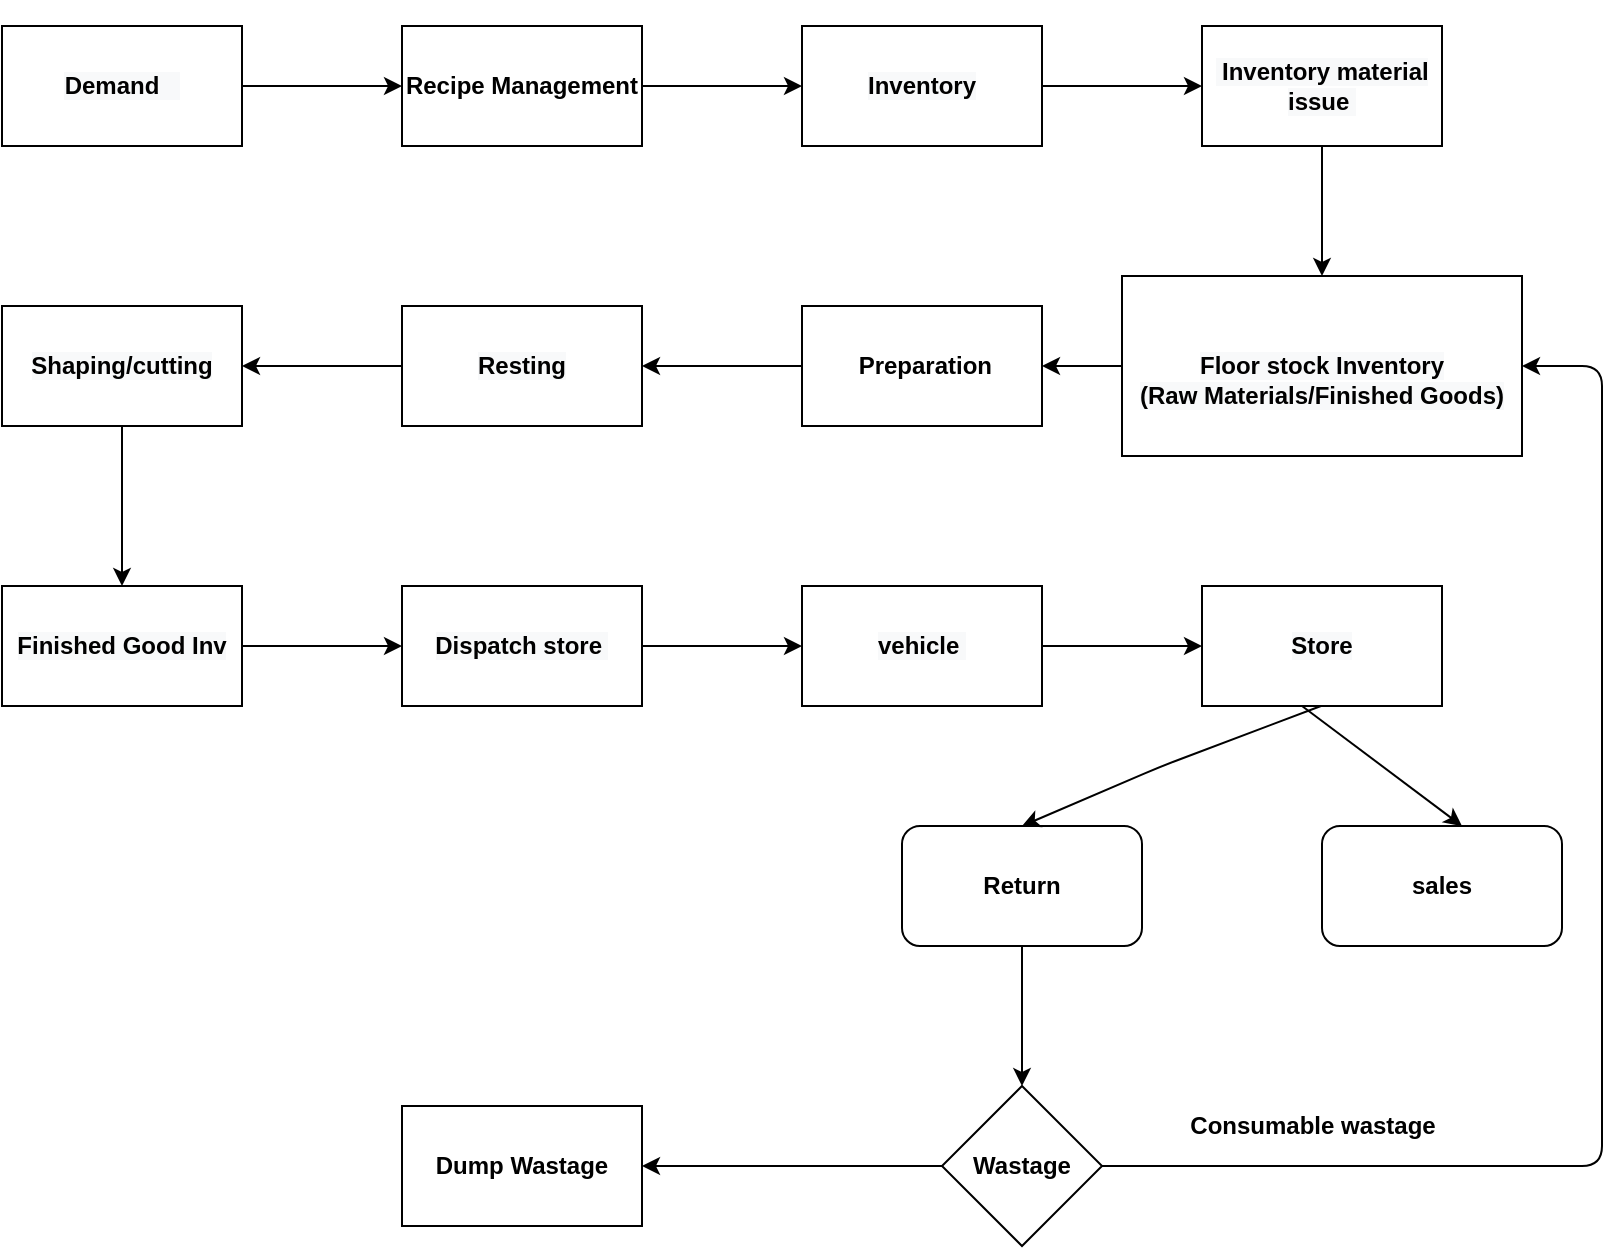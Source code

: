 <mxfile version="14.4.7" type="github">
  <diagram id="pa_J1jttCyDv3Tezh_J-" name="Page-1">
    <mxGraphModel dx="1447" dy="655" grid="1" gridSize="10" guides="1" tooltips="1" connect="1" arrows="1" fold="1" page="1" pageScale="1" pageWidth="850" pageHeight="1100" math="0" shadow="0">
      <root>
        <mxCell id="0" />
        <mxCell id="1" parent="0" />
        <mxCell id="OQCx6HwjrYdtlKmRk0sn-5" value="" style="edgeStyle=orthogonalEdgeStyle;rounded=0;orthogonalLoop=1;jettySize=auto;html=1;fontFamily=Helvetica;fontSize=12;" parent="1" source="OQCx6HwjrYdtlKmRk0sn-3" target="OQCx6HwjrYdtlKmRk0sn-4" edge="1">
          <mxGeometry relative="1" as="geometry" />
        </mxCell>
        <mxCell id="OQCx6HwjrYdtlKmRk0sn-3" value="&#xa;&#xa;&lt;span style=&quot;color: rgb(0, 0, 0); font-size: 12px; font-style: normal; font-weight: 700; letter-spacing: normal; text-align: left; text-indent: 0px; text-transform: none; word-spacing: 0px; background-color: rgb(248, 249, 250); display: inline; float: none;&quot;&gt;Demand&amp;nbsp; &amp;nbsp;&lt;/span&gt;&#xa;&#xa;" style="rounded=0;whiteSpace=wrap;html=1;fontFamily=Helvetica;fontSize=12;" parent="1" vertex="1">
          <mxGeometry x="80" y="340" width="120" height="60" as="geometry" />
        </mxCell>
        <mxCell id="OQCx6HwjrYdtlKmRk0sn-7" value="" style="edgeStyle=orthogonalEdgeStyle;rounded=0;orthogonalLoop=1;jettySize=auto;html=1;fontFamily=Helvetica;fontSize=12;" parent="1" source="OQCx6HwjrYdtlKmRk0sn-4" edge="1">
          <mxGeometry relative="1" as="geometry">
            <mxPoint x="480" y="370" as="targetPoint" />
          </mxGeometry>
        </mxCell>
        <mxCell id="OQCx6HwjrYdtlKmRk0sn-4" value="&lt;span style=&quot;font-size: 12px; font-weight: 700; text-align: left;&quot;&gt;Recipe Management&lt;/span&gt;" style="rounded=0;whiteSpace=wrap;html=1;fontFamily=Helvetica;fontSize=12;" parent="1" vertex="1">
          <mxGeometry x="280" y="340" width="120" height="60" as="geometry" />
        </mxCell>
        <mxCell id="OQCx6HwjrYdtlKmRk0sn-10" value="" style="edgeStyle=orthogonalEdgeStyle;rounded=0;orthogonalLoop=1;jettySize=auto;html=1;fontFamily=Helvetica;fontSize=12;" parent="1" source="OQCx6HwjrYdtlKmRk0sn-8" target="OQCx6HwjrYdtlKmRk0sn-9" edge="1">
          <mxGeometry relative="1" as="geometry" />
        </mxCell>
        <mxCell id="OQCx6HwjrYdtlKmRk0sn-8" value="&#xa;&#xa;&lt;span style=&quot;color: rgb(0, 0, 0); font-size: 12px; font-style: normal; font-weight: 700; letter-spacing: normal; text-align: left; text-indent: 0px; text-transform: none; word-spacing: 0px; background-color: rgb(248, 249, 250); display: inline; float: none;&quot;&gt;Inventory&lt;/span&gt;&#xa;&#xa;" style="rounded=0;whiteSpace=wrap;html=1;fontFamily=Helvetica;fontSize=12;" parent="1" vertex="1">
          <mxGeometry x="480" y="340" width="120" height="60" as="geometry" />
        </mxCell>
        <mxCell id="OQCx6HwjrYdtlKmRk0sn-12" value="" style="edgeStyle=orthogonalEdgeStyle;rounded=0;orthogonalLoop=1;jettySize=auto;html=1;fontFamily=Helvetica;fontSize=12;" parent="1" source="OQCx6HwjrYdtlKmRk0sn-9" target="OQCx6HwjrYdtlKmRk0sn-11" edge="1">
          <mxGeometry relative="1" as="geometry" />
        </mxCell>
        <mxCell id="OQCx6HwjrYdtlKmRk0sn-9" value="&#xa;&#xa;&lt;span style=&quot;color: rgb(0, 0, 0); font-size: 12px; font-style: normal; font-weight: 700; letter-spacing: normal; text-align: left; text-indent: 0px; text-transform: none; word-spacing: 0px; background-color: rgb(248, 249, 250); display: inline; float: none;&quot;&gt;&lt;span style=&quot;font-size: 12px;&quot;&gt;&amp;nbsp;&lt;/span&gt;Inventory material issue&amp;nbsp;&lt;/span&gt;&#xa;&#xa;" style="whiteSpace=wrap;html=1;rounded=0;fontFamily=Helvetica;fontSize=12;" parent="1" vertex="1">
          <mxGeometry x="680" y="340" width="120" height="60" as="geometry" />
        </mxCell>
        <mxCell id="OQCx6HwjrYdtlKmRk0sn-14" value="" style="edgeStyle=orthogonalEdgeStyle;rounded=0;orthogonalLoop=1;jettySize=auto;html=1;fontFamily=Helvetica;fontSize=12;" parent="1" source="OQCx6HwjrYdtlKmRk0sn-11" target="OQCx6HwjrYdtlKmRk0sn-13" edge="1">
          <mxGeometry relative="1" as="geometry" />
        </mxCell>
        <mxCell id="OQCx6HwjrYdtlKmRk0sn-11" value="&lt;font style=&quot;font-size: 12px;&quot;&gt;&lt;br style=&quot;font-size: 12px;&quot;&gt;&lt;/font&gt;&lt;span style=&quot;color: rgb(0, 0, 0); font-style: normal; letter-spacing: normal; text-align: left; text-indent: 0px; text-transform: none; word-spacing: 0px; background-color: rgb(248, 249, 250); display: inline; float: none; font-size: 12px;&quot;&gt;&lt;font style=&quot;font-size: 12px;&quot;&gt;Floor stock Inventory&lt;br style=&quot;font-size: 12px;&quot;&gt;&lt;span style=&quot;text-align: center; font-size: 12px;&quot;&gt;(Raw Materials/Finished Goods)&lt;/span&gt;&lt;/font&gt;&lt;br style=&quot;font-size: 12px;&quot;&gt;&lt;/span&gt;" style="whiteSpace=wrap;html=1;rounded=0;verticalAlign=middle;fontStyle=1;fontFamily=Helvetica;fontSize=12;" parent="1" vertex="1">
          <mxGeometry x="640" y="465" width="200" height="90" as="geometry" />
        </mxCell>
        <mxCell id="OQCx6HwjrYdtlKmRk0sn-16" value="" style="edgeStyle=orthogonalEdgeStyle;rounded=0;orthogonalLoop=1;jettySize=auto;html=1;fontFamily=Helvetica;fontSize=12;" parent="1" source="OQCx6HwjrYdtlKmRk0sn-13" target="OQCx6HwjrYdtlKmRk0sn-15" edge="1">
          <mxGeometry relative="1" as="geometry" />
        </mxCell>
        <mxCell id="OQCx6HwjrYdtlKmRk0sn-13" value="&lt;span style=&quot;font-size: 12px; font-weight: 700; text-align: left;&quot;&gt;&amp;nbsp;Preparation&lt;/span&gt;" style="whiteSpace=wrap;html=1;rounded=0;fontFamily=Helvetica;fontSize=12;" parent="1" vertex="1">
          <mxGeometry x="480" y="480" width="120" height="60" as="geometry" />
        </mxCell>
        <mxCell id="OQCx6HwjrYdtlKmRk0sn-20" value="" style="edgeStyle=orthogonalEdgeStyle;rounded=0;orthogonalLoop=1;jettySize=auto;html=1;fontFamily=Helvetica;fontSize=12;" parent="1" source="OQCx6HwjrYdtlKmRk0sn-15" target="OQCx6HwjrYdtlKmRk0sn-19" edge="1">
          <mxGeometry relative="1" as="geometry" />
        </mxCell>
        <mxCell id="OQCx6HwjrYdtlKmRk0sn-15" value="&#xa;&#xa;&lt;span style=&quot;color: rgb(0, 0, 0); font-size: 12px; font-style: normal; font-weight: 700; letter-spacing: normal; text-align: left; text-indent: 0px; text-transform: none; word-spacing: 0px; background-color: rgb(248, 249, 250); display: inline; float: none;&quot;&gt;Resting&lt;/span&gt;&#xa;&#xa;" style="whiteSpace=wrap;html=1;rounded=0;fontFamily=Helvetica;fontSize=12;" parent="1" vertex="1">
          <mxGeometry x="280" y="480" width="120" height="60" as="geometry" />
        </mxCell>
        <mxCell id="OQCx6HwjrYdtlKmRk0sn-22" value="" style="edgeStyle=orthogonalEdgeStyle;rounded=0;orthogonalLoop=1;jettySize=auto;html=1;fontFamily=Helvetica;fontSize=12;" parent="1" source="OQCx6HwjrYdtlKmRk0sn-19" target="OQCx6HwjrYdtlKmRk0sn-21" edge="1">
          <mxGeometry relative="1" as="geometry" />
        </mxCell>
        <mxCell id="OQCx6HwjrYdtlKmRk0sn-19" value="&#xa;&#xa;&lt;span style=&quot;color: rgb(0, 0, 0); font-size: 12px; font-style: normal; font-weight: 700; letter-spacing: normal; text-align: left; text-indent: 0px; text-transform: none; word-spacing: 0px; background-color: rgb(248, 249, 250); display: inline; float: none;&quot;&gt;Shaping/cutting&lt;/span&gt;&#xa;&#xa;" style="whiteSpace=wrap;html=1;rounded=0;fontFamily=Helvetica;fontSize=12;" parent="1" vertex="1">
          <mxGeometry x="80" y="480" width="120" height="60" as="geometry" />
        </mxCell>
        <mxCell id="OQCx6HwjrYdtlKmRk0sn-24" value="" style="edgeStyle=orthogonalEdgeStyle;rounded=0;orthogonalLoop=1;jettySize=auto;html=1;fontFamily=Helvetica;fontSize=12;" parent="1" source="OQCx6HwjrYdtlKmRk0sn-21" target="OQCx6HwjrYdtlKmRk0sn-23" edge="1">
          <mxGeometry relative="1" as="geometry" />
        </mxCell>
        <mxCell id="OQCx6HwjrYdtlKmRk0sn-21" value="&#xa;&#xa;&lt;span style=&quot;color: rgb(0, 0, 0); font-size: 12px; font-style: normal; font-weight: 700; letter-spacing: normal; text-align: left; text-indent: 0px; text-transform: none; word-spacing: 0px; background-color: rgb(248, 249, 250); display: inline; float: none;&quot;&gt;Finished Good Inv&lt;/span&gt;&#xa;&#xa;" style="whiteSpace=wrap;html=1;rounded=0;fontFamily=Helvetica;fontSize=12;" parent="1" vertex="1">
          <mxGeometry x="80" y="620" width="120" height="60" as="geometry" />
        </mxCell>
        <mxCell id="OQCx6HwjrYdtlKmRk0sn-26" value="" style="edgeStyle=orthogonalEdgeStyle;rounded=0;orthogonalLoop=1;jettySize=auto;html=1;fontFamily=Helvetica;fontSize=12;" parent="1" source="OQCx6HwjrYdtlKmRk0sn-23" target="OQCx6HwjrYdtlKmRk0sn-25" edge="1">
          <mxGeometry relative="1" as="geometry" />
        </mxCell>
        <mxCell id="OQCx6HwjrYdtlKmRk0sn-23" value="&#xa;&#xa;&lt;span style=&quot;color: rgb(0, 0, 0); font-size: 12px; font-style: normal; font-weight: 700; letter-spacing: normal; text-align: left; text-indent: 0px; text-transform: none; word-spacing: 0px; background-color: rgb(248, 249, 250); display: inline; float: none;&quot;&gt;Dispatch store&lt;span style=&quot;font-size: 12px;&quot;&gt;&amp;nbsp;&lt;/span&gt;&lt;/span&gt;&#xa;&#xa;" style="whiteSpace=wrap;html=1;rounded=0;fontFamily=Helvetica;fontSize=12;" parent="1" vertex="1">
          <mxGeometry x="280" y="620" width="120" height="60" as="geometry" />
        </mxCell>
        <mxCell id="OQCx6HwjrYdtlKmRk0sn-28" value="" style="edgeStyle=orthogonalEdgeStyle;rounded=0;orthogonalLoop=1;jettySize=auto;html=1;fontFamily=Helvetica;fontSize=12;" parent="1" source="OQCx6HwjrYdtlKmRk0sn-25" target="OQCx6HwjrYdtlKmRk0sn-27" edge="1">
          <mxGeometry relative="1" as="geometry" />
        </mxCell>
        <mxCell id="OQCx6HwjrYdtlKmRk0sn-25" value="&#xa;&#xa;&lt;span style=&quot;color: rgb(0, 0, 0); font-size: 12px; font-style: normal; font-weight: 700; letter-spacing: normal; text-align: left; text-indent: 0px; text-transform: none; word-spacing: 0px; background-color: rgb(248, 249, 250); display: inline; float: none;&quot;&gt;vehicle&lt;span style=&quot;font-size: 12px;&quot;&gt;&amp;nbsp;&lt;/span&gt;&lt;/span&gt;&#xa;&#xa;" style="whiteSpace=wrap;html=1;rounded=0;fontFamily=Helvetica;fontSize=12;" parent="1" vertex="1">
          <mxGeometry x="480" y="620" width="120" height="60" as="geometry" />
        </mxCell>
        <mxCell id="OQCx6HwjrYdtlKmRk0sn-27" value="&#xa;&#xa;&lt;span style=&quot;color: rgb(0, 0, 0); font-size: 12px; font-style: normal; font-weight: 700; letter-spacing: normal; text-align: left; text-indent: 0px; text-transform: none; word-spacing: 0px; background-color: rgb(248, 249, 250); display: inline; float: none;&quot;&gt;Store&lt;/span&gt;&#xa;&#xa;" style="whiteSpace=wrap;html=1;rounded=0;fontFamily=Helvetica;fontSize=12;" parent="1" vertex="1">
          <mxGeometry x="680" y="620" width="120" height="60" as="geometry" />
        </mxCell>
        <mxCell id="OQCx6HwjrYdtlKmRk0sn-32" value="" style="edgeStyle=orthogonalEdgeStyle;rounded=0;orthogonalLoop=1;jettySize=auto;html=1;fontFamily=Helvetica;fontSize=12;" parent="1" source="OQCx6HwjrYdtlKmRk0sn-29" edge="1">
          <mxGeometry relative="1" as="geometry">
            <mxPoint x="590.0" y="870" as="targetPoint" />
          </mxGeometry>
        </mxCell>
        <mxCell id="OQCx6HwjrYdtlKmRk0sn-29" value="Return" style="rounded=1;whiteSpace=wrap;html=1;fontStyle=1;fontSize=12;fontFamily=Helvetica;" parent="1" vertex="1">
          <mxGeometry x="530" y="740" width="120" height="60" as="geometry" />
        </mxCell>
        <mxCell id="OQCx6HwjrYdtlKmRk0sn-30" value="sales" style="rounded=1;whiteSpace=wrap;html=1;fontStyle=1;fontSize=12;fontFamily=Helvetica;" parent="1" vertex="1">
          <mxGeometry x="740" y="740" width="120" height="60" as="geometry" />
        </mxCell>
        <mxCell id="OQCx6HwjrYdtlKmRk0sn-33" value="" style="endArrow=classic;html=1;entryX=0.5;entryY=0;entryDx=0;entryDy=0;fontFamily=Helvetica;fontSize=12;" parent="1" target="OQCx6HwjrYdtlKmRk0sn-29" edge="1">
          <mxGeometry width="50" height="50" relative="1" as="geometry">
            <mxPoint x="739.5" y="680" as="sourcePoint" />
            <mxPoint x="739.5" y="750" as="targetPoint" />
            <Array as="points">
              <mxPoint x="660" y="710" />
            </Array>
          </mxGeometry>
        </mxCell>
        <mxCell id="OQCx6HwjrYdtlKmRk0sn-35" value="" style="endArrow=classic;html=1;exitX=1;exitY=0.5;exitDx=0;exitDy=0;entryX=1;entryY=0.5;entryDx=0;entryDy=0;fontFamily=Helvetica;fontSize=12;" parent="1" target="OQCx6HwjrYdtlKmRk0sn-11" edge="1" source="6NpN5yZNVCy-dEcJfy31-2">
          <mxGeometry width="50" height="50" relative="1" as="geometry">
            <mxPoint x="650" y="910" as="sourcePoint" />
            <mxPoint x="890" y="510" as="targetPoint" />
            <Array as="points">
              <mxPoint x="880" y="910" />
              <mxPoint x="880" y="710" />
              <mxPoint x="880" y="510" />
            </Array>
          </mxGeometry>
        </mxCell>
        <mxCell id="6NpN5yZNVCy-dEcJfy31-5" value="" style="edgeStyle=orthogonalEdgeStyle;rounded=0;orthogonalLoop=1;jettySize=auto;html=1;fontSize=12;fontFamily=Helvetica;" edge="1" parent="1" source="6NpN5yZNVCy-dEcJfy31-2" target="6NpN5yZNVCy-dEcJfy31-4">
          <mxGeometry relative="1" as="geometry" />
        </mxCell>
        <mxCell id="6NpN5yZNVCy-dEcJfy31-2" value="Wastage" style="rhombus;whiteSpace=wrap;html=1;fontStyle=1;fontSize=12;fontFamily=Helvetica;" vertex="1" parent="1">
          <mxGeometry x="550" y="870" width="80" height="80" as="geometry" />
        </mxCell>
        <mxCell id="6NpN5yZNVCy-dEcJfy31-3" value="Consumable wastage" style="text;html=1;align=center;verticalAlign=middle;resizable=0;points=[];autosize=1;fontSize=12;fontStyle=1;fontFamily=Helvetica;" vertex="1" parent="1">
          <mxGeometry x="665" y="880" width="140" height="20" as="geometry" />
        </mxCell>
        <mxCell id="6NpN5yZNVCy-dEcJfy31-4" value="&lt;font style=&quot;font-size: 12px;&quot;&gt;Dump Wastage&lt;/font&gt;" style="whiteSpace=wrap;html=1;fontStyle=1;fontFamily=Helvetica;fontSize=12;" vertex="1" parent="1">
          <mxGeometry x="280" y="880" width="120" height="60" as="geometry" />
        </mxCell>
        <mxCell id="6NpN5yZNVCy-dEcJfy31-6" value="" style="endArrow=classic;html=1;fontSize=12;fontFamily=Helvetica;" edge="1" parent="1">
          <mxGeometry width="50" height="50" relative="1" as="geometry">
            <mxPoint x="730" y="680" as="sourcePoint" />
            <mxPoint x="810" y="740" as="targetPoint" />
          </mxGeometry>
        </mxCell>
      </root>
    </mxGraphModel>
  </diagram>
</mxfile>
